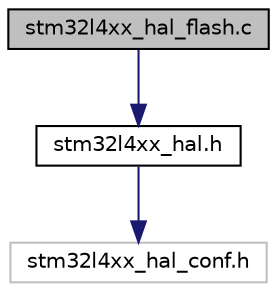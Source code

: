 digraph "stm32l4xx_hal_flash.c"
{
 // LATEX_PDF_SIZE
  edge [fontname="Helvetica",fontsize="10",labelfontname="Helvetica",labelfontsize="10"];
  node [fontname="Helvetica",fontsize="10",shape=record];
  Node1 [label="stm32l4xx_hal_flash.c",height=0.2,width=0.4,color="black", fillcolor="grey75", style="filled", fontcolor="black",tooltip="FLASH HAL module driver. This file provides firmware functions to manage the following functionalitie..."];
  Node1 -> Node2 [color="midnightblue",fontsize="10",style="solid",fontname="Helvetica"];
  Node2 [label="stm32l4xx_hal.h",height=0.2,width=0.4,color="black", fillcolor="white", style="filled",URL="$stm32l4xx__hal_8h.html",tooltip="This file contains all the functions prototypes for the HAL module driver."];
  Node2 -> Node3 [color="midnightblue",fontsize="10",style="solid",fontname="Helvetica"];
  Node3 [label="stm32l4xx_hal_conf.h",height=0.2,width=0.4,color="grey75", fillcolor="white", style="filled",tooltip=" "];
}
